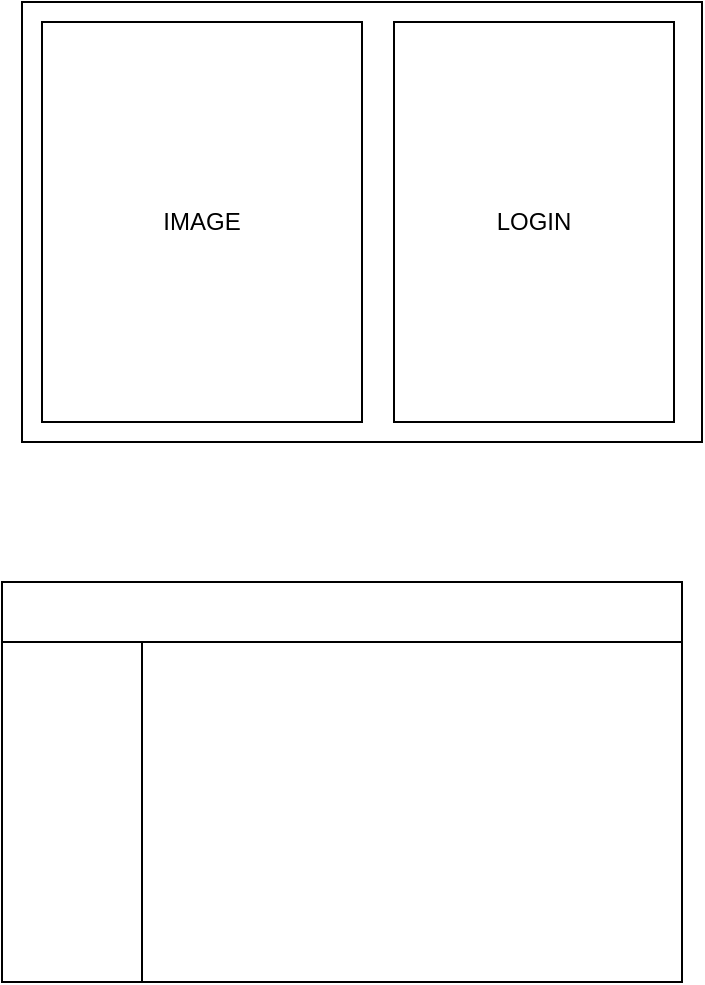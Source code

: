 <mxfile>
    <diagram id="016AZPbAVMLRcyV23cdr" name="Page-1">
        <mxGraphModel dx="434" dy="412" grid="1" gridSize="10" guides="1" tooltips="1" connect="1" arrows="1" fold="1" page="1" pageScale="1" pageWidth="850" pageHeight="1100" math="0" shadow="0">
            <root>
                <mxCell id="0"/>
                <mxCell id="1" parent="0"/>
                <mxCell id="2" value="" style="whiteSpace=wrap;html=1;" vertex="1" parent="1">
                    <mxGeometry x="60" y="80" width="340" height="220" as="geometry"/>
                </mxCell>
                <mxCell id="3" value="IMAGE" style="whiteSpace=wrap;html=1;" vertex="1" parent="1">
                    <mxGeometry x="70" y="90" width="160" height="200" as="geometry"/>
                </mxCell>
                <mxCell id="4" value="LOGIN" style="whiteSpace=wrap;html=1;" vertex="1" parent="1">
                    <mxGeometry x="246" y="90" width="140" height="200" as="geometry"/>
                </mxCell>
                <mxCell id="5" value="" style="whiteSpace=wrap;html=1;" vertex="1" parent="1">
                    <mxGeometry x="50" y="370" width="340" height="200" as="geometry"/>
                </mxCell>
                <mxCell id="6" value="" style="whiteSpace=wrap;html=1;" vertex="1" parent="1">
                    <mxGeometry x="50" y="370" width="340" height="30" as="geometry"/>
                </mxCell>
                <mxCell id="7" value="" style="whiteSpace=wrap;html=1;" vertex="1" parent="1">
                    <mxGeometry x="50" y="400" width="70" height="170" as="geometry"/>
                </mxCell>
            </root>
        </mxGraphModel>
    </diagram>
</mxfile>